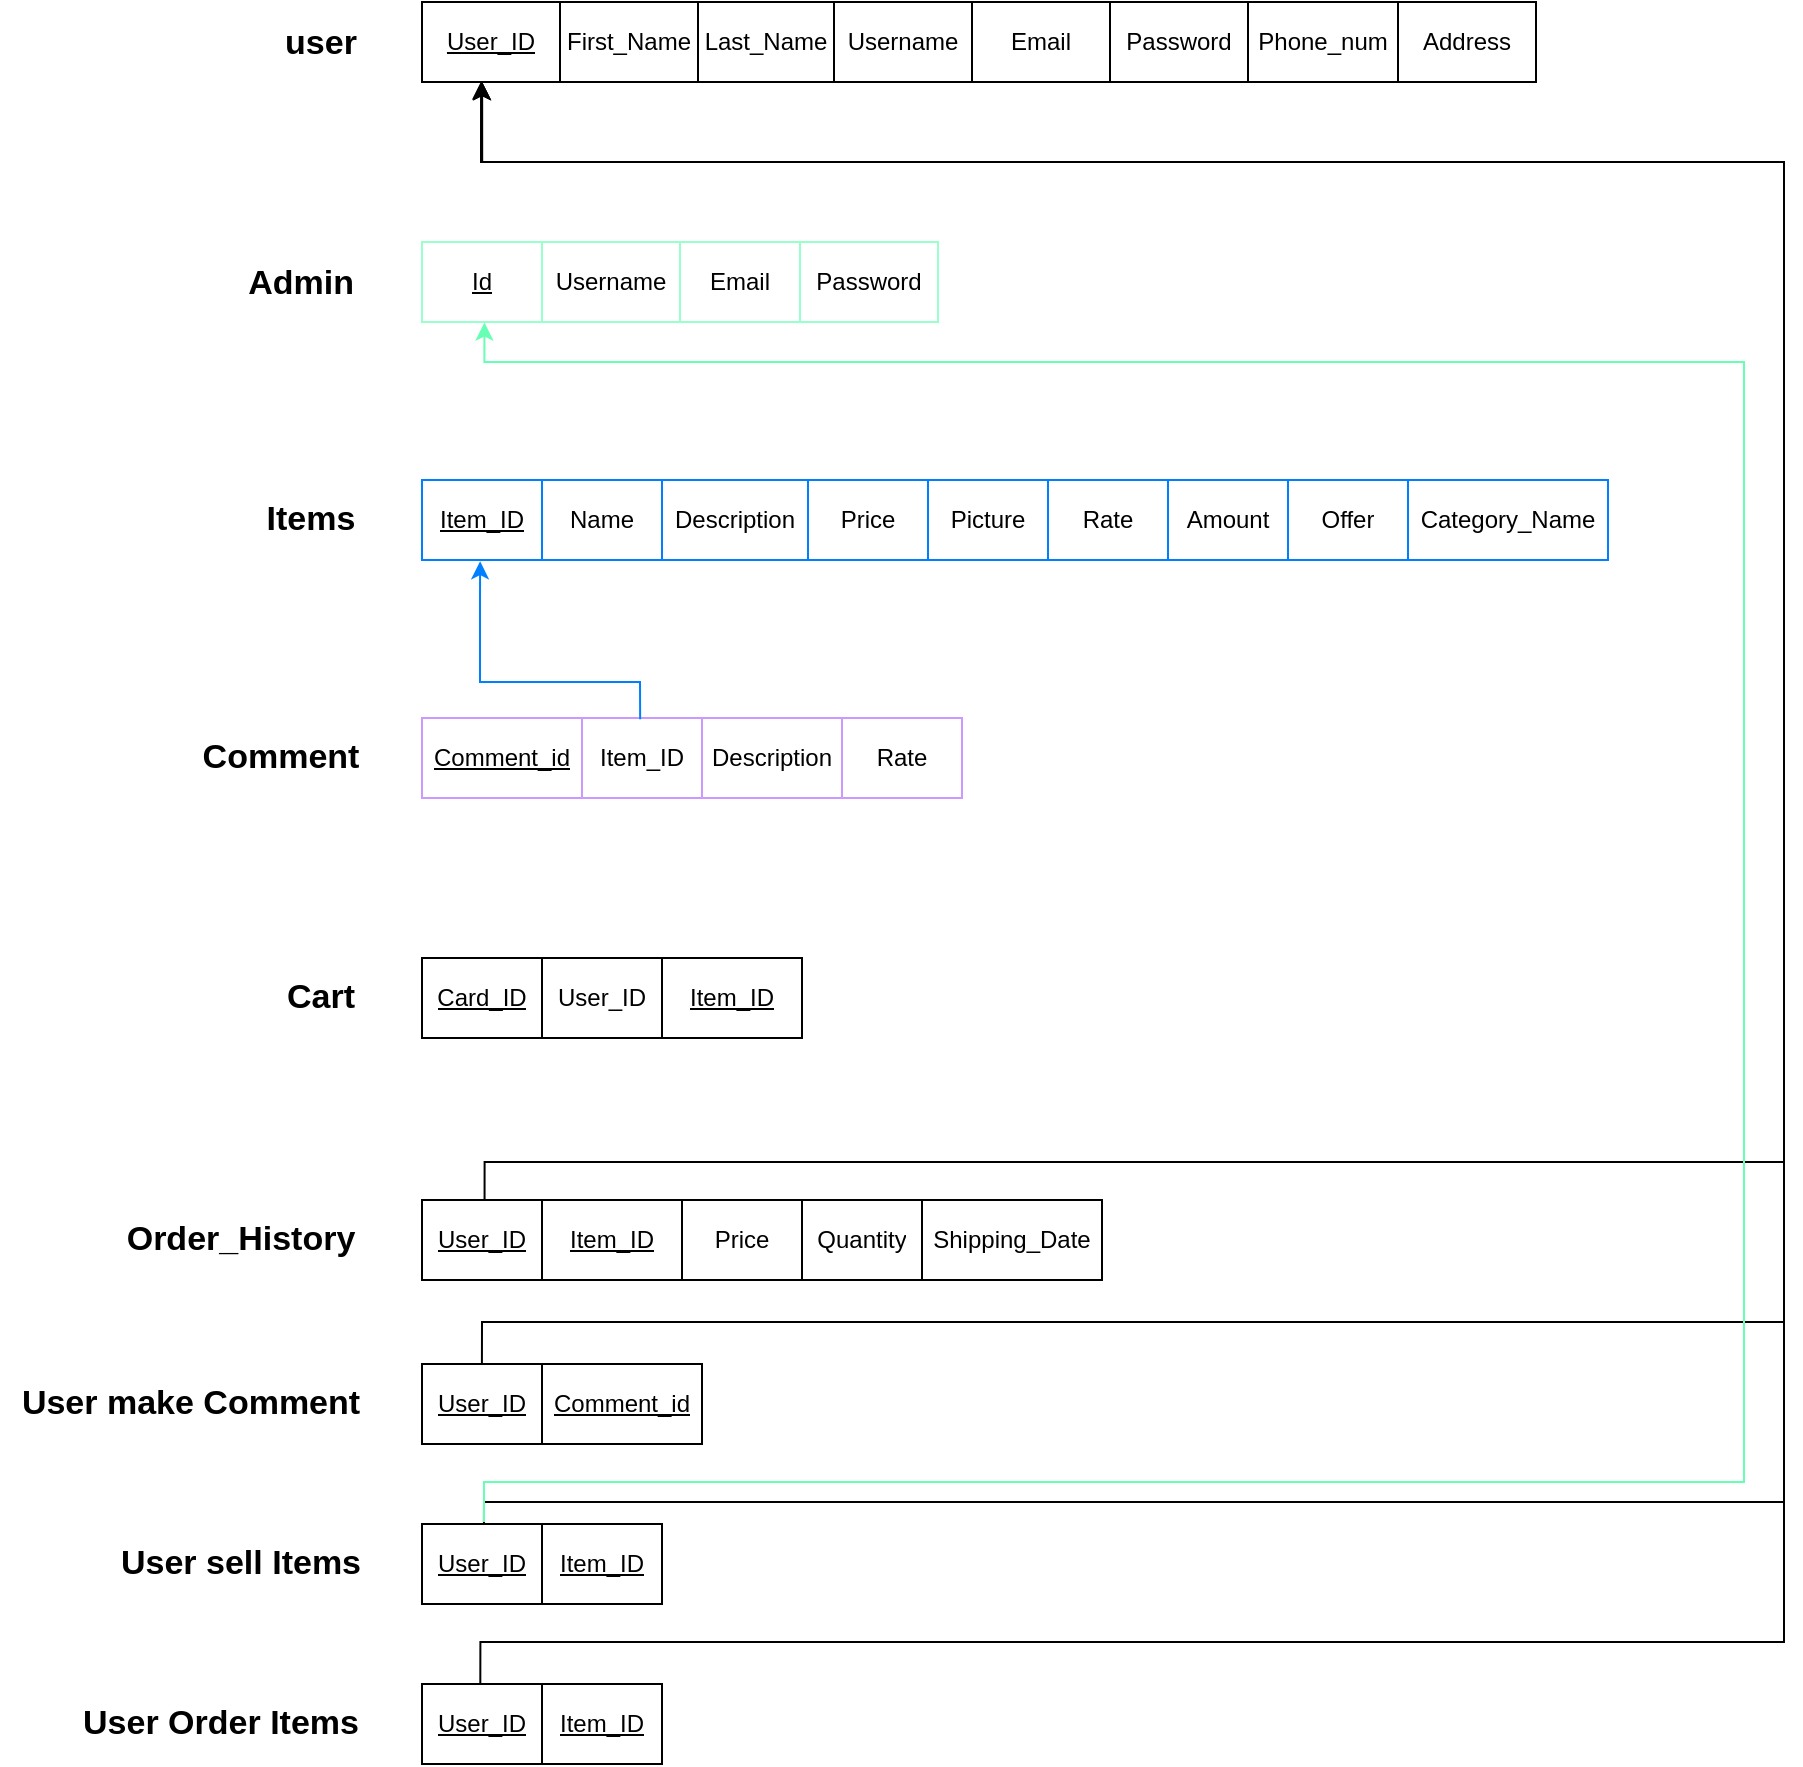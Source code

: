 <mxfile version="24.2.5" type="github">
  <diagram name="Page-1" id="xQmfJpdgPRTWPDpoaqdf">
    <mxGraphModel dx="928" dy="468" grid="1" gridSize="10" guides="1" tooltips="1" connect="1" arrows="1" fold="1" page="1" pageScale="1" pageWidth="1100" pageHeight="1100" math="0" shadow="0">
      <root>
        <mxCell id="0" />
        <mxCell id="1" parent="0" />
        <mxCell id="tr0Whg6YNkIq0rUrmcpO-4" value="" style="shape=table;startSize=0;container=1;collapsible=0;childLayout=tableLayout;" vertex="1" parent="1">
          <mxGeometry x="319" y="80" width="557" height="40" as="geometry" />
        </mxCell>
        <mxCell id="tr0Whg6YNkIq0rUrmcpO-5" value="" style="shape=tableRow;horizontal=0;startSize=0;swimlaneHead=0;swimlaneBody=0;strokeColor=inherit;top=0;left=0;bottom=0;right=0;collapsible=0;dropTarget=0;fillColor=none;points=[[0,0.5],[1,0.5]];portConstraint=eastwest;" vertex="1" parent="tr0Whg6YNkIq0rUrmcpO-4">
          <mxGeometry width="557" height="40" as="geometry" />
        </mxCell>
        <mxCell id="tr0Whg6YNkIq0rUrmcpO-6" value="&lt;div&gt;&lt;u&gt;User_ID&lt;/u&gt;&lt;/div&gt;" style="shape=partialRectangle;html=1;whiteSpace=wrap;connectable=0;strokeColor=inherit;overflow=hidden;fillColor=none;top=0;left=0;bottom=0;right=0;pointerEvents=1;" vertex="1" parent="tr0Whg6YNkIq0rUrmcpO-5">
          <mxGeometry width="69" height="40" as="geometry">
            <mxRectangle width="69" height="40" as="alternateBounds" />
          </mxGeometry>
        </mxCell>
        <mxCell id="tr0Whg6YNkIq0rUrmcpO-7" value="&lt;div&gt;First_Name&lt;/div&gt;" style="shape=partialRectangle;html=1;whiteSpace=wrap;connectable=0;strokeColor=inherit;overflow=hidden;fillColor=none;top=0;left=0;bottom=0;right=0;pointerEvents=1;" vertex="1" parent="tr0Whg6YNkIq0rUrmcpO-5">
          <mxGeometry x="69" width="69" height="40" as="geometry">
            <mxRectangle width="69" height="40" as="alternateBounds" />
          </mxGeometry>
        </mxCell>
        <mxCell id="tr0Whg6YNkIq0rUrmcpO-8" value="&lt;div&gt;Last_Name&lt;/div&gt;" style="shape=partialRectangle;html=1;whiteSpace=wrap;connectable=0;strokeColor=inherit;overflow=hidden;fillColor=none;top=0;left=0;bottom=0;right=0;pointerEvents=1;" vertex="1" parent="tr0Whg6YNkIq0rUrmcpO-5">
          <mxGeometry x="138" width="68" height="40" as="geometry">
            <mxRectangle width="68" height="40" as="alternateBounds" />
          </mxGeometry>
        </mxCell>
        <mxCell id="tr0Whg6YNkIq0rUrmcpO-9" value="&lt;div&gt;Username&lt;/div&gt;" style="shape=partialRectangle;html=1;whiteSpace=wrap;connectable=0;strokeColor=inherit;overflow=hidden;fillColor=none;top=0;left=0;bottom=0;right=0;pointerEvents=1;" vertex="1" parent="tr0Whg6YNkIq0rUrmcpO-5">
          <mxGeometry x="206" width="69" height="40" as="geometry">
            <mxRectangle width="69" height="40" as="alternateBounds" />
          </mxGeometry>
        </mxCell>
        <mxCell id="tr0Whg6YNkIq0rUrmcpO-10" value="&lt;div&gt;Email&lt;/div&gt;" style="shape=partialRectangle;html=1;whiteSpace=wrap;connectable=0;strokeColor=inherit;overflow=hidden;fillColor=none;top=0;left=0;bottom=0;right=0;pointerEvents=1;" vertex="1" parent="tr0Whg6YNkIq0rUrmcpO-5">
          <mxGeometry x="275" width="69" height="40" as="geometry">
            <mxRectangle width="69" height="40" as="alternateBounds" />
          </mxGeometry>
        </mxCell>
        <mxCell id="tr0Whg6YNkIq0rUrmcpO-11" value="Password" style="shape=partialRectangle;html=1;whiteSpace=wrap;connectable=0;strokeColor=inherit;overflow=hidden;fillColor=none;top=0;left=0;bottom=0;right=0;pointerEvents=1;" vertex="1" parent="tr0Whg6YNkIq0rUrmcpO-5">
          <mxGeometry x="344" width="69" height="40" as="geometry">
            <mxRectangle width="69" height="40" as="alternateBounds" />
          </mxGeometry>
        </mxCell>
        <mxCell id="tr0Whg6YNkIq0rUrmcpO-12" value="&lt;div&gt;Phone_num&lt;/div&gt;" style="shape=partialRectangle;html=1;whiteSpace=wrap;connectable=0;strokeColor=inherit;overflow=hidden;fillColor=none;top=0;left=0;bottom=0;right=0;pointerEvents=1;" vertex="1" parent="tr0Whg6YNkIq0rUrmcpO-5">
          <mxGeometry x="413" width="75" height="40" as="geometry">
            <mxRectangle width="75" height="40" as="alternateBounds" />
          </mxGeometry>
        </mxCell>
        <mxCell id="tr0Whg6YNkIq0rUrmcpO-13" value="Address" style="shape=partialRectangle;html=1;whiteSpace=wrap;connectable=0;strokeColor=inherit;overflow=hidden;fillColor=none;top=0;left=0;bottom=0;right=0;pointerEvents=1;" vertex="1" parent="tr0Whg6YNkIq0rUrmcpO-5">
          <mxGeometry x="488" width="69" height="40" as="geometry">
            <mxRectangle width="69" height="40" as="alternateBounds" />
          </mxGeometry>
        </mxCell>
        <mxCell id="tr0Whg6YNkIq0rUrmcpO-14" value="" style="shape=table;startSize=0;container=1;collapsible=0;childLayout=tableLayout;strokeColor=#99FFCC;" vertex="1" parent="1">
          <mxGeometry x="319" y="200" width="258" height="40" as="geometry" />
        </mxCell>
        <mxCell id="tr0Whg6YNkIq0rUrmcpO-15" value="" style="shape=tableRow;horizontal=0;startSize=0;swimlaneHead=0;swimlaneBody=0;strokeColor=inherit;top=0;left=0;bottom=0;right=0;collapsible=0;dropTarget=0;fillColor=none;points=[[0,0.5],[1,0.5]];portConstraint=eastwest;" vertex="1" parent="tr0Whg6YNkIq0rUrmcpO-14">
          <mxGeometry width="258" height="40" as="geometry" />
        </mxCell>
        <mxCell id="tr0Whg6YNkIq0rUrmcpO-16" value="&lt;u&gt;Id&lt;/u&gt;" style="shape=partialRectangle;html=1;whiteSpace=wrap;connectable=0;strokeColor=inherit;overflow=hidden;fillColor=none;top=0;left=0;bottom=0;right=0;pointerEvents=1;" vertex="1" parent="tr0Whg6YNkIq0rUrmcpO-15">
          <mxGeometry width="60" height="40" as="geometry">
            <mxRectangle width="60" height="40" as="alternateBounds" />
          </mxGeometry>
        </mxCell>
        <mxCell id="tr0Whg6YNkIq0rUrmcpO-17" value="&lt;div&gt;Username&lt;/div&gt;" style="shape=partialRectangle;html=1;whiteSpace=wrap;connectable=0;strokeColor=inherit;overflow=hidden;fillColor=none;top=0;left=0;bottom=0;right=0;pointerEvents=1;" vertex="1" parent="tr0Whg6YNkIq0rUrmcpO-15">
          <mxGeometry x="60" width="69" height="40" as="geometry">
            <mxRectangle width="69" height="40" as="alternateBounds" />
          </mxGeometry>
        </mxCell>
        <mxCell id="tr0Whg6YNkIq0rUrmcpO-18" value="&lt;div&gt;Email&lt;/div&gt;" style="shape=partialRectangle;html=1;whiteSpace=wrap;connectable=0;strokeColor=inherit;overflow=hidden;fillColor=none;top=0;left=0;bottom=0;right=0;pointerEvents=1;" vertex="1" parent="tr0Whg6YNkIq0rUrmcpO-15">
          <mxGeometry x="129" width="60" height="40" as="geometry">
            <mxRectangle width="60" height="40" as="alternateBounds" />
          </mxGeometry>
        </mxCell>
        <mxCell id="tr0Whg6YNkIq0rUrmcpO-19" value="Password" style="shape=partialRectangle;html=1;whiteSpace=wrap;connectable=0;strokeColor=inherit;overflow=hidden;fillColor=none;top=0;left=0;bottom=0;right=0;pointerEvents=1;" vertex="1" parent="tr0Whg6YNkIq0rUrmcpO-15">
          <mxGeometry x="189" width="69" height="40" as="geometry">
            <mxRectangle width="69" height="40" as="alternateBounds" />
          </mxGeometry>
        </mxCell>
        <mxCell id="tr0Whg6YNkIq0rUrmcpO-20" value="" style="shape=table;startSize=0;container=1;collapsible=0;childLayout=tableLayout;strokeColor=#007FFF;" vertex="1" parent="1">
          <mxGeometry x="319" y="319" width="593" height="40" as="geometry" />
        </mxCell>
        <mxCell id="tr0Whg6YNkIq0rUrmcpO-21" value="" style="shape=tableRow;horizontal=0;startSize=0;swimlaneHead=0;swimlaneBody=0;strokeColor=inherit;top=0;left=0;bottom=0;right=0;collapsible=0;dropTarget=0;fillColor=none;points=[[0,0.5],[1,0.5]];portConstraint=eastwest;" vertex="1" parent="tr0Whg6YNkIq0rUrmcpO-20">
          <mxGeometry width="593" height="40" as="geometry" />
        </mxCell>
        <mxCell id="tr0Whg6YNkIq0rUrmcpO-22" value="&lt;div&gt;&lt;u&gt;Item_ID&lt;/u&gt;&lt;/div&gt;" style="shape=partialRectangle;html=1;whiteSpace=wrap;connectable=0;strokeColor=inherit;overflow=hidden;fillColor=none;top=0;left=0;bottom=0;right=0;pointerEvents=1;" vertex="1" parent="tr0Whg6YNkIq0rUrmcpO-21">
          <mxGeometry width="60" height="40" as="geometry">
            <mxRectangle width="60" height="40" as="alternateBounds" />
          </mxGeometry>
        </mxCell>
        <mxCell id="tr0Whg6YNkIq0rUrmcpO-23" value="Name" style="shape=partialRectangle;html=1;whiteSpace=wrap;connectable=0;strokeColor=inherit;overflow=hidden;fillColor=none;top=0;left=0;bottom=0;right=0;pointerEvents=1;" vertex="1" parent="tr0Whg6YNkIq0rUrmcpO-21">
          <mxGeometry x="60" width="60" height="40" as="geometry">
            <mxRectangle width="60" height="40" as="alternateBounds" />
          </mxGeometry>
        </mxCell>
        <mxCell id="tr0Whg6YNkIq0rUrmcpO-24" value="&lt;div&gt;Description&lt;/div&gt;" style="shape=partialRectangle;html=1;whiteSpace=wrap;connectable=0;strokeColor=inherit;overflow=hidden;fillColor=none;top=0;left=0;bottom=0;right=0;pointerEvents=1;" vertex="1" parent="tr0Whg6YNkIq0rUrmcpO-21">
          <mxGeometry x="120" width="73" height="40" as="geometry">
            <mxRectangle width="73" height="40" as="alternateBounds" />
          </mxGeometry>
        </mxCell>
        <mxCell id="tr0Whg6YNkIq0rUrmcpO-25" value="&lt;div&gt;Price&lt;/div&gt;" style="shape=partialRectangle;html=1;whiteSpace=wrap;connectable=0;strokeColor=inherit;overflow=hidden;fillColor=none;top=0;left=0;bottom=0;right=0;pointerEvents=1;" vertex="1" parent="tr0Whg6YNkIq0rUrmcpO-21">
          <mxGeometry x="193" width="60" height="40" as="geometry">
            <mxRectangle width="60" height="40" as="alternateBounds" />
          </mxGeometry>
        </mxCell>
        <mxCell id="tr0Whg6YNkIq0rUrmcpO-26" value="Picture" style="shape=partialRectangle;html=1;whiteSpace=wrap;connectable=0;strokeColor=inherit;overflow=hidden;fillColor=none;top=0;left=0;bottom=0;right=0;pointerEvents=1;" vertex="1" parent="tr0Whg6YNkIq0rUrmcpO-21">
          <mxGeometry x="253" width="60" height="40" as="geometry">
            <mxRectangle width="60" height="40" as="alternateBounds" />
          </mxGeometry>
        </mxCell>
        <mxCell id="tr0Whg6YNkIq0rUrmcpO-27" value="Rate" style="shape=partialRectangle;html=1;whiteSpace=wrap;connectable=0;strokeColor=inherit;overflow=hidden;fillColor=none;top=0;left=0;bottom=0;right=0;pointerEvents=1;" vertex="1" parent="tr0Whg6YNkIq0rUrmcpO-21">
          <mxGeometry x="313" width="60" height="40" as="geometry">
            <mxRectangle width="60" height="40" as="alternateBounds" />
          </mxGeometry>
        </mxCell>
        <mxCell id="tr0Whg6YNkIq0rUrmcpO-28" value="&lt;div&gt;Amount&lt;/div&gt;" style="shape=partialRectangle;html=1;whiteSpace=wrap;connectable=0;strokeColor=inherit;overflow=hidden;fillColor=none;top=0;left=0;bottom=0;right=0;pointerEvents=1;" vertex="1" parent="tr0Whg6YNkIq0rUrmcpO-21">
          <mxGeometry x="373" width="60" height="40" as="geometry">
            <mxRectangle width="60" height="40" as="alternateBounds" />
          </mxGeometry>
        </mxCell>
        <mxCell id="tr0Whg6YNkIq0rUrmcpO-29" value="Offer" style="shape=partialRectangle;html=1;whiteSpace=wrap;connectable=0;strokeColor=inherit;overflow=hidden;fillColor=none;top=0;left=0;bottom=0;right=0;pointerEvents=1;" vertex="1" parent="tr0Whg6YNkIq0rUrmcpO-21">
          <mxGeometry x="433" width="60" height="40" as="geometry">
            <mxRectangle width="60" height="40" as="alternateBounds" />
          </mxGeometry>
        </mxCell>
        <mxCell id="tr0Whg6YNkIq0rUrmcpO-99" value="Category_Name" style="shape=partialRectangle;html=1;whiteSpace=wrap;connectable=0;strokeColor=inherit;overflow=hidden;fillColor=none;top=0;left=0;bottom=0;right=0;pointerEvents=1;" vertex="1" parent="tr0Whg6YNkIq0rUrmcpO-21">
          <mxGeometry x="493" width="100" height="40" as="geometry">
            <mxRectangle width="100" height="40" as="alternateBounds" />
          </mxGeometry>
        </mxCell>
        <mxCell id="tr0Whg6YNkIq0rUrmcpO-30" value="&lt;div style=&quot;font-size: 18px;&quot;&gt;&lt;font size=&quot;1&quot;&gt;&lt;b&gt;&lt;font style=&quot;font-size: 17px;&quot;&gt;user&lt;/font&gt;&lt;/b&gt;&lt;/font&gt;&lt;/div&gt;" style="text;html=1;align=center;verticalAlign=middle;resizable=0;points=[];autosize=1;strokeColor=none;fillColor=none;" vertex="1" parent="1">
          <mxGeometry x="238" y="80" width="60" height="40" as="geometry" />
        </mxCell>
        <mxCell id="tr0Whg6YNkIq0rUrmcpO-31" value="&lt;font style=&quot;font-size: 17px;&quot;&gt;&lt;b&gt;Items&lt;/b&gt;&lt;/font&gt;" style="text;html=1;align=center;verticalAlign=middle;resizable=0;points=[];autosize=1;strokeColor=none;fillColor=none;" vertex="1" parent="1">
          <mxGeometry x="228" y="324" width="70" height="30" as="geometry" />
        </mxCell>
        <mxCell id="tr0Whg6YNkIq0rUrmcpO-32" value="&lt;div style=&quot;font-size: 18px;&quot;&gt;&lt;font size=&quot;1&quot;&gt;&lt;b&gt;&lt;font style=&quot;font-size: 17px;&quot;&gt;Admin&lt;/font&gt;&lt;/b&gt;&lt;/font&gt;&lt;/div&gt;" style="text;html=1;align=center;verticalAlign=middle;resizable=0;points=[];autosize=1;strokeColor=none;fillColor=none;" vertex="1" parent="1">
          <mxGeometry x="218" y="200" width="80" height="40" as="geometry" />
        </mxCell>
        <mxCell id="tr0Whg6YNkIq0rUrmcpO-40" value="&lt;div&gt;&lt;font style=&quot;font-size: 17px;&quot;&gt;&lt;b&gt;Comment&lt;/b&gt;&lt;/font&gt;&lt;/div&gt;" style="text;html=1;align=center;verticalAlign=middle;resizable=0;points=[];autosize=1;strokeColor=none;fillColor=none;" vertex="1" parent="1">
          <mxGeometry x="198" y="443" width="100" height="30" as="geometry" />
        </mxCell>
        <mxCell id="tr0Whg6YNkIq0rUrmcpO-42" value="" style="shape=table;startSize=0;container=1;collapsible=0;childLayout=tableLayout;strokeColor=#CC99FF;" vertex="1" parent="1">
          <mxGeometry x="319" y="438" width="270" height="40" as="geometry" />
        </mxCell>
        <mxCell id="tr0Whg6YNkIq0rUrmcpO-43" value="" style="shape=tableRow;horizontal=0;startSize=0;swimlaneHead=0;swimlaneBody=0;strokeColor=inherit;top=0;left=0;bottom=0;right=0;collapsible=0;dropTarget=0;fillColor=none;points=[[0,0.5],[1,0.5]];portConstraint=eastwest;" vertex="1" parent="tr0Whg6YNkIq0rUrmcpO-42">
          <mxGeometry width="270" height="40" as="geometry" />
        </mxCell>
        <mxCell id="tr0Whg6YNkIq0rUrmcpO-44" value="&lt;u&gt;Comment_id&lt;/u&gt;" style="shape=partialRectangle;html=1;whiteSpace=wrap;connectable=0;strokeColor=inherit;overflow=hidden;fillColor=none;top=0;left=0;bottom=0;right=0;pointerEvents=1;" vertex="1" parent="tr0Whg6YNkIq0rUrmcpO-43">
          <mxGeometry width="80" height="40" as="geometry">
            <mxRectangle width="80" height="40" as="alternateBounds" />
          </mxGeometry>
        </mxCell>
        <mxCell id="tr0Whg6YNkIq0rUrmcpO-45" value="&lt;div&gt;Item_ID&lt;/div&gt;" style="shape=partialRectangle;html=1;whiteSpace=wrap;connectable=0;strokeColor=inherit;overflow=hidden;fillColor=none;top=0;left=0;bottom=0;right=0;pointerEvents=1;" vertex="1" parent="tr0Whg6YNkIq0rUrmcpO-43">
          <mxGeometry x="80" width="60" height="40" as="geometry">
            <mxRectangle width="60" height="40" as="alternateBounds" />
          </mxGeometry>
        </mxCell>
        <mxCell id="tr0Whg6YNkIq0rUrmcpO-46" value="&lt;div&gt;Description&lt;/div&gt;" style="shape=partialRectangle;html=1;whiteSpace=wrap;connectable=0;strokeColor=inherit;overflow=hidden;fillColor=none;top=0;left=0;bottom=0;right=0;pointerEvents=1;" vertex="1" parent="tr0Whg6YNkIq0rUrmcpO-43">
          <mxGeometry x="140" width="70" height="40" as="geometry">
            <mxRectangle width="70" height="40" as="alternateBounds" />
          </mxGeometry>
        </mxCell>
        <mxCell id="tr0Whg6YNkIq0rUrmcpO-47" value="Rate" style="shape=partialRectangle;html=1;whiteSpace=wrap;connectable=0;strokeColor=inherit;overflow=hidden;fillColor=none;top=0;left=0;bottom=0;right=0;pointerEvents=1;" vertex="1" parent="tr0Whg6YNkIq0rUrmcpO-43">
          <mxGeometry x="210" width="60" height="40" as="geometry">
            <mxRectangle width="60" height="40" as="alternateBounds" />
          </mxGeometry>
        </mxCell>
        <mxCell id="tr0Whg6YNkIq0rUrmcpO-48" value="" style="shape=table;startSize=0;container=1;collapsible=0;childLayout=tableLayout;" vertex="1" parent="1">
          <mxGeometry x="319" y="558" width="190" height="40" as="geometry" />
        </mxCell>
        <mxCell id="tr0Whg6YNkIq0rUrmcpO-49" value="" style="shape=tableRow;horizontal=0;startSize=0;swimlaneHead=0;swimlaneBody=0;strokeColor=inherit;top=0;left=0;bottom=0;right=0;collapsible=0;dropTarget=0;fillColor=none;points=[[0,0.5],[1,0.5]];portConstraint=eastwest;" vertex="1" parent="tr0Whg6YNkIq0rUrmcpO-48">
          <mxGeometry width="190" height="40" as="geometry" />
        </mxCell>
        <mxCell id="tr0Whg6YNkIq0rUrmcpO-50" value="&lt;div&gt;&lt;u&gt;Card_ID&lt;/u&gt;&lt;/div&gt;" style="shape=partialRectangle;html=1;whiteSpace=wrap;connectable=0;strokeColor=inherit;overflow=hidden;fillColor=none;top=0;left=0;bottom=0;right=0;pointerEvents=1;" vertex="1" parent="tr0Whg6YNkIq0rUrmcpO-49">
          <mxGeometry width="60" height="40" as="geometry">
            <mxRectangle width="60" height="40" as="alternateBounds" />
          </mxGeometry>
        </mxCell>
        <mxCell id="tr0Whg6YNkIq0rUrmcpO-51" value="&lt;div&gt;User_ID&lt;/div&gt;" style="shape=partialRectangle;html=1;whiteSpace=wrap;connectable=0;strokeColor=inherit;overflow=hidden;fillColor=none;top=0;left=0;bottom=0;right=0;pointerEvents=1;" vertex="1" parent="tr0Whg6YNkIq0rUrmcpO-49">
          <mxGeometry x="60" width="60" height="40" as="geometry">
            <mxRectangle width="60" height="40" as="alternateBounds" />
          </mxGeometry>
        </mxCell>
        <mxCell id="tr0Whg6YNkIq0rUrmcpO-52" value="&lt;div&gt;&lt;u&gt;Item_ID&lt;/u&gt;&lt;/div&gt;" style="shape=partialRectangle;html=1;whiteSpace=wrap;connectable=0;strokeColor=inherit;overflow=hidden;fillColor=none;top=0;left=0;bottom=0;right=0;pointerEvents=1;" vertex="1" parent="tr0Whg6YNkIq0rUrmcpO-49">
          <mxGeometry x="120" width="70" height="40" as="geometry">
            <mxRectangle width="70" height="40" as="alternateBounds" />
          </mxGeometry>
        </mxCell>
        <mxCell id="tr0Whg6YNkIq0rUrmcpO-53" value="&lt;div&gt;&lt;font style=&quot;font-size: 17px;&quot;&gt;&lt;b&gt;Cart&lt;/b&gt;&lt;/font&gt;&lt;/div&gt;" style="text;html=1;align=center;verticalAlign=middle;resizable=0;points=[];autosize=1;strokeColor=none;fillColor=none;" vertex="1" parent="1">
          <mxGeometry x="238" y="563" width="60" height="30" as="geometry" />
        </mxCell>
        <mxCell id="tr0Whg6YNkIq0rUrmcpO-54" value="" style="shape=table;startSize=0;container=1;collapsible=0;childLayout=tableLayout;" vertex="1" parent="1">
          <mxGeometry x="319" y="679" width="340" height="40" as="geometry" />
        </mxCell>
        <mxCell id="tr0Whg6YNkIq0rUrmcpO-55" value="" style="shape=tableRow;horizontal=0;startSize=0;swimlaneHead=0;swimlaneBody=0;strokeColor=inherit;top=0;left=0;bottom=0;right=0;collapsible=0;dropTarget=0;fillColor=none;points=[[0,0.5],[1,0.5]];portConstraint=eastwest;" vertex="1" parent="tr0Whg6YNkIq0rUrmcpO-54">
          <mxGeometry width="340" height="40" as="geometry" />
        </mxCell>
        <mxCell id="tr0Whg6YNkIq0rUrmcpO-56" value="&lt;div&gt;&lt;u&gt;User_ID&lt;/u&gt;&lt;/div&gt;" style="shape=partialRectangle;html=1;whiteSpace=wrap;connectable=0;strokeColor=inherit;overflow=hidden;fillColor=none;top=0;left=0;bottom=0;right=0;pointerEvents=1;" vertex="1" parent="tr0Whg6YNkIq0rUrmcpO-55">
          <mxGeometry width="60" height="40" as="geometry">
            <mxRectangle width="60" height="40" as="alternateBounds" />
          </mxGeometry>
        </mxCell>
        <mxCell id="tr0Whg6YNkIq0rUrmcpO-57" value="&lt;div&gt;&lt;u&gt;Item_ID&lt;/u&gt;&lt;/div&gt;" style="shape=partialRectangle;html=1;whiteSpace=wrap;connectable=0;strokeColor=inherit;overflow=hidden;fillColor=none;top=0;left=0;bottom=0;right=0;pointerEvents=1;" vertex="1" parent="tr0Whg6YNkIq0rUrmcpO-55">
          <mxGeometry x="60" width="70" height="40" as="geometry">
            <mxRectangle width="70" height="40" as="alternateBounds" />
          </mxGeometry>
        </mxCell>
        <mxCell id="tr0Whg6YNkIq0rUrmcpO-58" value="Price" style="shape=partialRectangle;html=1;whiteSpace=wrap;connectable=0;strokeColor=inherit;overflow=hidden;fillColor=none;top=0;left=0;bottom=0;right=0;pointerEvents=1;" vertex="1" parent="tr0Whg6YNkIq0rUrmcpO-55">
          <mxGeometry x="130" width="60" height="40" as="geometry">
            <mxRectangle width="60" height="40" as="alternateBounds" />
          </mxGeometry>
        </mxCell>
        <mxCell id="tr0Whg6YNkIq0rUrmcpO-59" value="Quantity" style="shape=partialRectangle;html=1;whiteSpace=wrap;connectable=0;strokeColor=inherit;overflow=hidden;fillColor=none;top=0;left=0;bottom=0;right=0;pointerEvents=1;" vertex="1" parent="tr0Whg6YNkIq0rUrmcpO-55">
          <mxGeometry x="190" width="60" height="40" as="geometry">
            <mxRectangle width="60" height="40" as="alternateBounds" />
          </mxGeometry>
        </mxCell>
        <mxCell id="tr0Whg6YNkIq0rUrmcpO-60" value="Shipping_Date" style="shape=partialRectangle;html=1;whiteSpace=wrap;connectable=0;strokeColor=inherit;overflow=hidden;fillColor=none;top=0;left=0;bottom=0;right=0;pointerEvents=1;" vertex="1" parent="tr0Whg6YNkIq0rUrmcpO-55">
          <mxGeometry x="250" width="90" height="40" as="geometry">
            <mxRectangle width="90" height="40" as="alternateBounds" />
          </mxGeometry>
        </mxCell>
        <mxCell id="tr0Whg6YNkIq0rUrmcpO-61" value="&lt;div&gt;&lt;font style=&quot;font-size: 17px;&quot;&gt;&lt;b&gt;Order_History&lt;br&gt;&lt;/b&gt;&lt;/font&gt;&lt;/div&gt;" style="text;html=1;align=center;verticalAlign=middle;resizable=0;points=[];autosize=1;strokeColor=none;fillColor=none;" vertex="1" parent="1">
          <mxGeometry x="158" y="684" width="140" height="30" as="geometry" />
        </mxCell>
        <mxCell id="tr0Whg6YNkIq0rUrmcpO-74" value="" style="shape=table;startSize=0;container=1;collapsible=0;childLayout=tableLayout;" vertex="1" parent="1">
          <mxGeometry x="319" y="761" width="140" height="40" as="geometry" />
        </mxCell>
        <mxCell id="tr0Whg6YNkIq0rUrmcpO-75" value="" style="shape=tableRow;horizontal=0;startSize=0;swimlaneHead=0;swimlaneBody=0;strokeColor=inherit;top=0;left=0;bottom=0;right=0;collapsible=0;dropTarget=0;fillColor=none;points=[[0,0.5],[1,0.5]];portConstraint=eastwest;" vertex="1" parent="tr0Whg6YNkIq0rUrmcpO-74">
          <mxGeometry width="140" height="40" as="geometry" />
        </mxCell>
        <mxCell id="tr0Whg6YNkIq0rUrmcpO-76" value="&lt;div&gt;&lt;u&gt;User_ID&lt;/u&gt;&lt;/div&gt;" style="shape=partialRectangle;html=1;whiteSpace=wrap;connectable=0;strokeColor=inherit;overflow=hidden;fillColor=none;top=0;left=0;bottom=0;right=0;pointerEvents=1;" vertex="1" parent="tr0Whg6YNkIq0rUrmcpO-75">
          <mxGeometry width="60" height="40" as="geometry">
            <mxRectangle width="60" height="40" as="alternateBounds" />
          </mxGeometry>
        </mxCell>
        <mxCell id="tr0Whg6YNkIq0rUrmcpO-77" value="&lt;u&gt;Comment_id&lt;/u&gt;" style="shape=partialRectangle;html=1;whiteSpace=wrap;connectable=0;strokeColor=inherit;overflow=hidden;fillColor=none;top=0;left=0;bottom=0;right=0;pointerEvents=1;" vertex="1" parent="tr0Whg6YNkIq0rUrmcpO-75">
          <mxGeometry x="60" width="80" height="40" as="geometry">
            <mxRectangle width="80" height="40" as="alternateBounds" />
          </mxGeometry>
        </mxCell>
        <mxCell id="tr0Whg6YNkIq0rUrmcpO-78" value="&lt;div&gt;&lt;font style=&quot;font-size: 17px;&quot;&gt;&lt;b&gt;User make Comment&lt;br&gt;&lt;/b&gt;&lt;/font&gt;&lt;/div&gt;" style="text;html=1;align=center;verticalAlign=middle;resizable=0;points=[];autosize=1;strokeColor=none;fillColor=none;" vertex="1" parent="1">
          <mxGeometry x="108" y="766" width="190" height="30" as="geometry" />
        </mxCell>
        <mxCell id="tr0Whg6YNkIq0rUrmcpO-89" value="" style="shape=table;startSize=0;container=1;collapsible=0;childLayout=tableLayout;" vertex="1" parent="1">
          <mxGeometry x="319" y="841" width="120" height="40" as="geometry" />
        </mxCell>
        <mxCell id="tr0Whg6YNkIq0rUrmcpO-90" value="" style="shape=tableRow;horizontal=0;startSize=0;swimlaneHead=0;swimlaneBody=0;strokeColor=inherit;top=0;left=0;bottom=0;right=0;collapsible=0;dropTarget=0;fillColor=none;points=[[0,0.5],[1,0.5]];portConstraint=eastwest;" vertex="1" parent="tr0Whg6YNkIq0rUrmcpO-89">
          <mxGeometry width="120" height="40" as="geometry" />
        </mxCell>
        <mxCell id="tr0Whg6YNkIq0rUrmcpO-91" value="&lt;div&gt;&lt;u&gt;User_ID&lt;/u&gt;&lt;/div&gt;" style="shape=partialRectangle;html=1;whiteSpace=wrap;connectable=0;strokeColor=inherit;overflow=hidden;fillColor=none;top=0;left=0;bottom=0;right=0;pointerEvents=1;" vertex="1" parent="tr0Whg6YNkIq0rUrmcpO-90">
          <mxGeometry width="60" height="40" as="geometry">
            <mxRectangle width="60" height="40" as="alternateBounds" />
          </mxGeometry>
        </mxCell>
        <mxCell id="tr0Whg6YNkIq0rUrmcpO-92" value="&lt;div&gt;&lt;u&gt;Item_ID&lt;/u&gt;&lt;/div&gt;" style="shape=partialRectangle;html=1;whiteSpace=wrap;connectable=0;strokeColor=inherit;overflow=hidden;fillColor=none;top=0;left=0;bottom=0;right=0;pointerEvents=1;" vertex="1" parent="tr0Whg6YNkIq0rUrmcpO-90">
          <mxGeometry x="60" width="60" height="40" as="geometry">
            <mxRectangle width="60" height="40" as="alternateBounds" />
          </mxGeometry>
        </mxCell>
        <mxCell id="tr0Whg6YNkIq0rUrmcpO-93" value="&lt;div&gt;&lt;font style=&quot;font-size: 17px;&quot;&gt;&lt;b&gt;User sell Items&lt;br&gt;&lt;/b&gt;&lt;/font&gt;&lt;/div&gt;" style="text;html=1;align=center;verticalAlign=middle;resizable=0;points=[];autosize=1;strokeColor=none;fillColor=none;" vertex="1" parent="1">
          <mxGeometry x="158" y="846" width="140" height="30" as="geometry" />
        </mxCell>
        <mxCell id="tr0Whg6YNkIq0rUrmcpO-94" value="" style="shape=table;startSize=0;container=1;collapsible=0;childLayout=tableLayout;" vertex="1" parent="1">
          <mxGeometry x="319" y="921" width="120" height="40" as="geometry" />
        </mxCell>
        <mxCell id="tr0Whg6YNkIq0rUrmcpO-95" value="" style="shape=tableRow;horizontal=0;startSize=0;swimlaneHead=0;swimlaneBody=0;strokeColor=inherit;top=0;left=0;bottom=0;right=0;collapsible=0;dropTarget=0;fillColor=none;points=[[0,0.5],[1,0.5]];portConstraint=eastwest;" vertex="1" parent="tr0Whg6YNkIq0rUrmcpO-94">
          <mxGeometry width="120" height="40" as="geometry" />
        </mxCell>
        <mxCell id="tr0Whg6YNkIq0rUrmcpO-96" value="&lt;div&gt;&lt;u&gt;User_ID&lt;/u&gt;&lt;/div&gt;" style="shape=partialRectangle;html=1;whiteSpace=wrap;connectable=0;strokeColor=inherit;overflow=hidden;fillColor=none;top=0;left=0;bottom=0;right=0;pointerEvents=1;" vertex="1" parent="tr0Whg6YNkIq0rUrmcpO-95">
          <mxGeometry width="60" height="40" as="geometry">
            <mxRectangle width="60" height="40" as="alternateBounds" />
          </mxGeometry>
        </mxCell>
        <mxCell id="tr0Whg6YNkIq0rUrmcpO-97" value="&lt;div&gt;&lt;u&gt;Item_ID&lt;/u&gt;&lt;/div&gt;" style="shape=partialRectangle;html=1;whiteSpace=wrap;connectable=0;strokeColor=inherit;overflow=hidden;fillColor=none;top=0;left=0;bottom=0;right=0;pointerEvents=1;" vertex="1" parent="tr0Whg6YNkIq0rUrmcpO-95">
          <mxGeometry x="60" width="60" height="40" as="geometry">
            <mxRectangle width="60" height="40" as="alternateBounds" />
          </mxGeometry>
        </mxCell>
        <mxCell id="tr0Whg6YNkIq0rUrmcpO-98" value="&lt;div&gt;&lt;font style=&quot;font-size: 17px;&quot;&gt;&lt;b&gt;User Order Items&lt;br&gt;&lt;/b&gt;&lt;/font&gt;&lt;/div&gt;" style="text;html=1;align=center;verticalAlign=middle;resizable=0;points=[];autosize=1;strokeColor=none;fillColor=none;" vertex="1" parent="1">
          <mxGeometry x="138" y="926" width="160" height="30" as="geometry" />
        </mxCell>
        <mxCell id="tr0Whg6YNkIq0rUrmcpO-101" value="" style="endArrow=classic;html=1;rounded=0;entryX=0.053;entryY=0.995;entryDx=0;entryDy=0;entryPerimeter=0;edgeStyle=orthogonalEdgeStyle;elbow=vertical;exitX=0.243;exitY=0.008;exitDx=0;exitDy=0;exitPerimeter=0;" edge="1" parent="1" source="tr0Whg6YNkIq0rUrmcpO-94" target="tr0Whg6YNkIq0rUrmcpO-5">
          <mxGeometry width="50" height="50" relative="1" as="geometry">
            <mxPoint x="350" y="920" as="sourcePoint" />
            <mxPoint x="349.192" y="159.8" as="targetPoint" />
            <Array as="points">
              <mxPoint x="348" y="900" />
              <mxPoint x="1000" y="900" />
              <mxPoint x="1000" y="160" />
              <mxPoint x="349" y="160" />
            </Array>
          </mxGeometry>
        </mxCell>
        <mxCell id="tr0Whg6YNkIq0rUrmcpO-104" value="" style="endArrow=classic;html=1;rounded=0;exitX=0.258;exitY=0.012;exitDx=0;exitDy=0;exitPerimeter=0;entryX=0.054;entryY=1.003;entryDx=0;entryDy=0;entryPerimeter=0;edgeStyle=orthogonalEdgeStyle;elbow=vertical;" edge="1" parent="1" source="tr0Whg6YNkIq0rUrmcpO-90" target="tr0Whg6YNkIq0rUrmcpO-5">
          <mxGeometry width="50" height="50" relative="1" as="geometry">
            <mxPoint x="358.36" y="760.76" as="sourcePoint" />
            <mxPoint x="359.192" y="159.24" as="targetPoint" />
            <Array as="points">
              <mxPoint x="350" y="830" />
              <mxPoint x="1000" y="830" />
              <mxPoint x="1000" y="160" />
              <mxPoint x="349" y="160" />
            </Array>
          </mxGeometry>
        </mxCell>
        <mxCell id="tr0Whg6YNkIq0rUrmcpO-106" value="" style="endArrow=classic;html=1;rounded=0;entryX=0.054;entryY=1.003;entryDx=0;entryDy=0;entryPerimeter=0;edgeStyle=orthogonalEdgeStyle;elbow=vertical;strokeColor=default;exitX=0.214;exitY=-0.001;exitDx=0;exitDy=0;exitPerimeter=0;" edge="1" parent="1" source="tr0Whg6YNkIq0rUrmcpO-75">
          <mxGeometry width="50" height="50" relative="1" as="geometry">
            <mxPoint x="350" y="760" as="sourcePoint" />
            <mxPoint x="349" y="120" as="targetPoint" />
            <Array as="points">
              <mxPoint x="349" y="740" />
              <mxPoint x="1000" y="740" />
              <mxPoint x="1000" y="160" />
              <mxPoint x="349" y="160" />
            </Array>
          </mxGeometry>
        </mxCell>
        <mxCell id="tr0Whg6YNkIq0rUrmcpO-109" value="" style="endArrow=classic;html=1;rounded=0;entryX=0.053;entryY=0.996;entryDx=0;entryDy=0;entryPerimeter=0;edgeStyle=orthogonalEdgeStyle;elbow=vertical;strokeColor=default;exitX=0.092;exitY=-0.003;exitDx=0;exitDy=0;exitPerimeter=0;" edge="1" parent="1" source="tr0Whg6YNkIq0rUrmcpO-55" target="tr0Whg6YNkIq0rUrmcpO-5">
          <mxGeometry width="50" height="50" relative="1" as="geometry">
            <mxPoint x="359" y="771" as="sourcePoint" />
            <mxPoint x="359" y="130" as="targetPoint" />
            <Array as="points">
              <mxPoint x="350" y="660" />
              <mxPoint x="1000" y="660" />
              <mxPoint x="1000" y="160" />
              <mxPoint x="349" y="160" />
              <mxPoint x="349" y="120" />
            </Array>
          </mxGeometry>
        </mxCell>
        <mxCell id="tr0Whg6YNkIq0rUrmcpO-110" value="" style="endArrow=classic;html=1;rounded=0;entryX=0.121;entryY=1.007;entryDx=0;entryDy=0;entryPerimeter=0;edgeStyle=orthogonalEdgeStyle;elbow=vertical;strokeColor=#66FFB3;" edge="1" parent="1" target="tr0Whg6YNkIq0rUrmcpO-14">
          <mxGeometry width="50" height="50" relative="1" as="geometry">
            <mxPoint x="350" y="840" as="sourcePoint" />
            <mxPoint x="360" y="260" as="targetPoint" />
            <Array as="points">
              <mxPoint x="350" y="820" />
              <mxPoint x="980" y="820" />
              <mxPoint x="980" y="260" />
              <mxPoint x="350" y="260" />
            </Array>
          </mxGeometry>
        </mxCell>
        <mxCell id="tr0Whg6YNkIq0rUrmcpO-112" value="" style="edgeStyle=none;orthogonalLoop=1;jettySize=auto;html=1;rounded=0;exitX=0.404;exitY=0.017;exitDx=0;exitDy=0;exitPerimeter=0;entryX=0.049;entryY=1.015;entryDx=0;entryDy=0;entryPerimeter=0;strokeColor=#007FFF;" edge="1" parent="1" source="tr0Whg6YNkIq0rUrmcpO-43" target="tr0Whg6YNkIq0rUrmcpO-21">
          <mxGeometry width="80" relative="1" as="geometry">
            <mxPoint x="450" y="420" as="sourcePoint" />
            <mxPoint x="530" y="420" as="targetPoint" />
            <Array as="points">
              <mxPoint x="428" y="420" />
              <mxPoint x="348" y="420" />
              <mxPoint x="348" y="380" />
            </Array>
          </mxGeometry>
        </mxCell>
      </root>
    </mxGraphModel>
  </diagram>
</mxfile>
